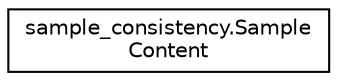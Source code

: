digraph "Graphical Class Hierarchy"
{
 // INTERACTIVE_SVG=YES
 // LATEX_PDF_SIZE
  edge [fontname="Helvetica",fontsize="10",labelfontname="Helvetica",labelfontsize="10"];
  node [fontname="Helvetica",fontsize="10",shape=record];
  rankdir="LR";
  Node0 [label="sample_consistency.Sample\lContent",height=0.2,width=0.4,color="black", fillcolor="white", style="filled",URL="$classsample__consistency_1_1_sample_content.html",tooltip=" "];
}
